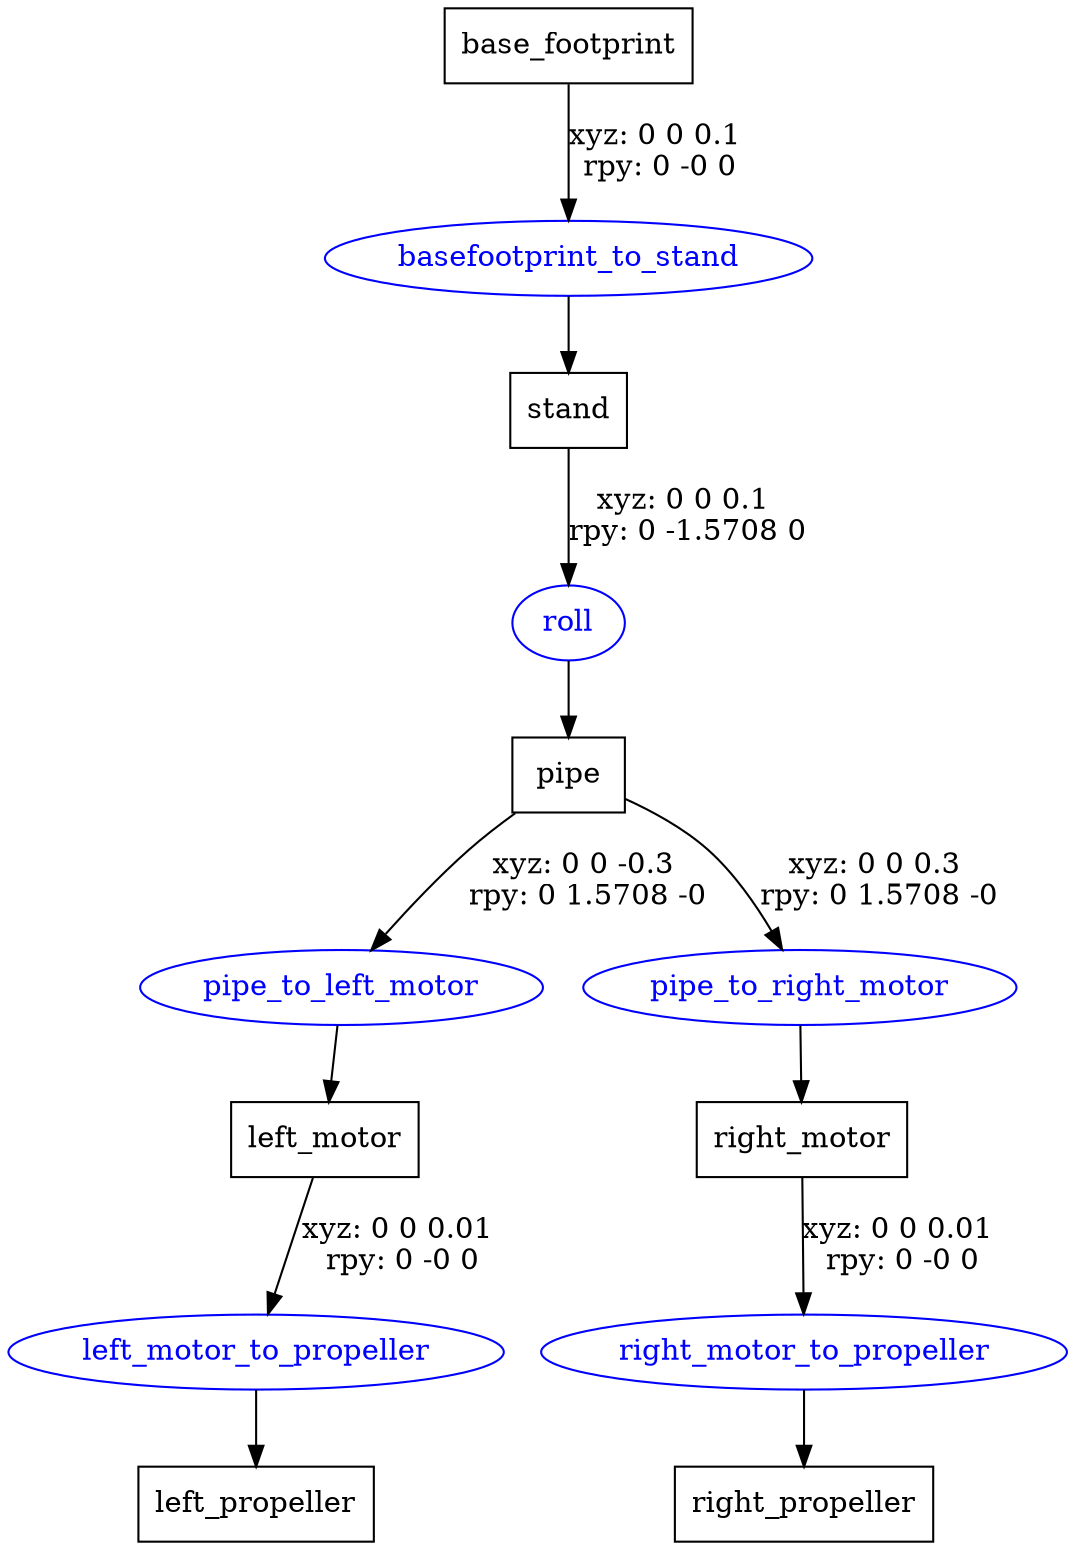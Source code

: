 digraph G {
node [shape=box];
"base_footprint" [label="base_footprint"];
"stand" [label="stand"];
"pipe" [label="pipe"];
"left_motor" [label="left_motor"];
"left_propeller" [label="left_propeller"];
"right_motor" [label="right_motor"];
"right_propeller" [label="right_propeller"];
node [shape=ellipse, color=blue, fontcolor=blue];
"base_footprint" -> "basefootprint_to_stand" [label="xyz: 0 0 0.1 \nrpy: 0 -0 0"]
"basefootprint_to_stand" -> "stand"
"stand" -> "roll" [label="xyz: 0 0 0.1 \nrpy: 0 -1.5708 0"]
"roll" -> "pipe"
"pipe" -> "pipe_to_left_motor" [label="xyz: 0 0 -0.3 \nrpy: 0 1.5708 -0"]
"pipe_to_left_motor" -> "left_motor"
"left_motor" -> "left_motor_to_propeller" [label="xyz: 0 0 0.01 \nrpy: 0 -0 0"]
"left_motor_to_propeller" -> "left_propeller"
"pipe" -> "pipe_to_right_motor" [label="xyz: 0 0 0.3 \nrpy: 0 1.5708 -0"]
"pipe_to_right_motor" -> "right_motor"
"right_motor" -> "right_motor_to_propeller" [label="xyz: 0 0 0.01 \nrpy: 0 -0 0"]
"right_motor_to_propeller" -> "right_propeller"
}
